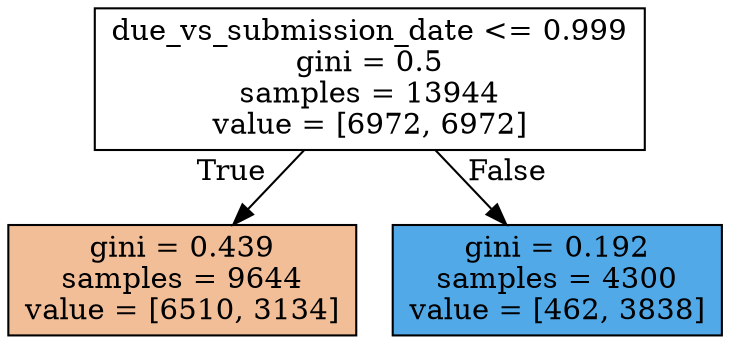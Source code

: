 digraph Tree {
node [shape=box, style="filled", color="black"] ;
0 [label="due_vs_submission_date <= 0.999\ngini = 0.5\nsamples = 13944\nvalue = [6972, 6972]", fillcolor="#e5813900"] ;
1 [label="gini = 0.439\nsamples = 9644\nvalue = [6510, 3134]", fillcolor="#e5813984"] ;
0 -> 1 [labeldistance=2.5, labelangle=45, headlabel="True"] ;
2 [label="gini = 0.192\nsamples = 4300\nvalue = [462, 3838]", fillcolor="#399de5e0"] ;
0 -> 2 [labeldistance=2.5, labelangle=-45, headlabel="False"] ;
}